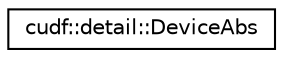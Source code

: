 digraph "Graphical Class Hierarchy"
{
 // LATEX_PDF_SIZE
  edge [fontname="Helvetica",fontsize="10",labelfontname="Helvetica",labelfontsize="10"];
  node [fontname="Helvetica",fontsize="10",shape=record];
  rankdir="LR";
  Node0 [label="cudf::detail::DeviceAbs",height=0.2,width=0.4,color="black", fillcolor="white", style="filled",URL="$structcudf_1_1detail_1_1DeviceAbs.html",tooltip=" "];
}
